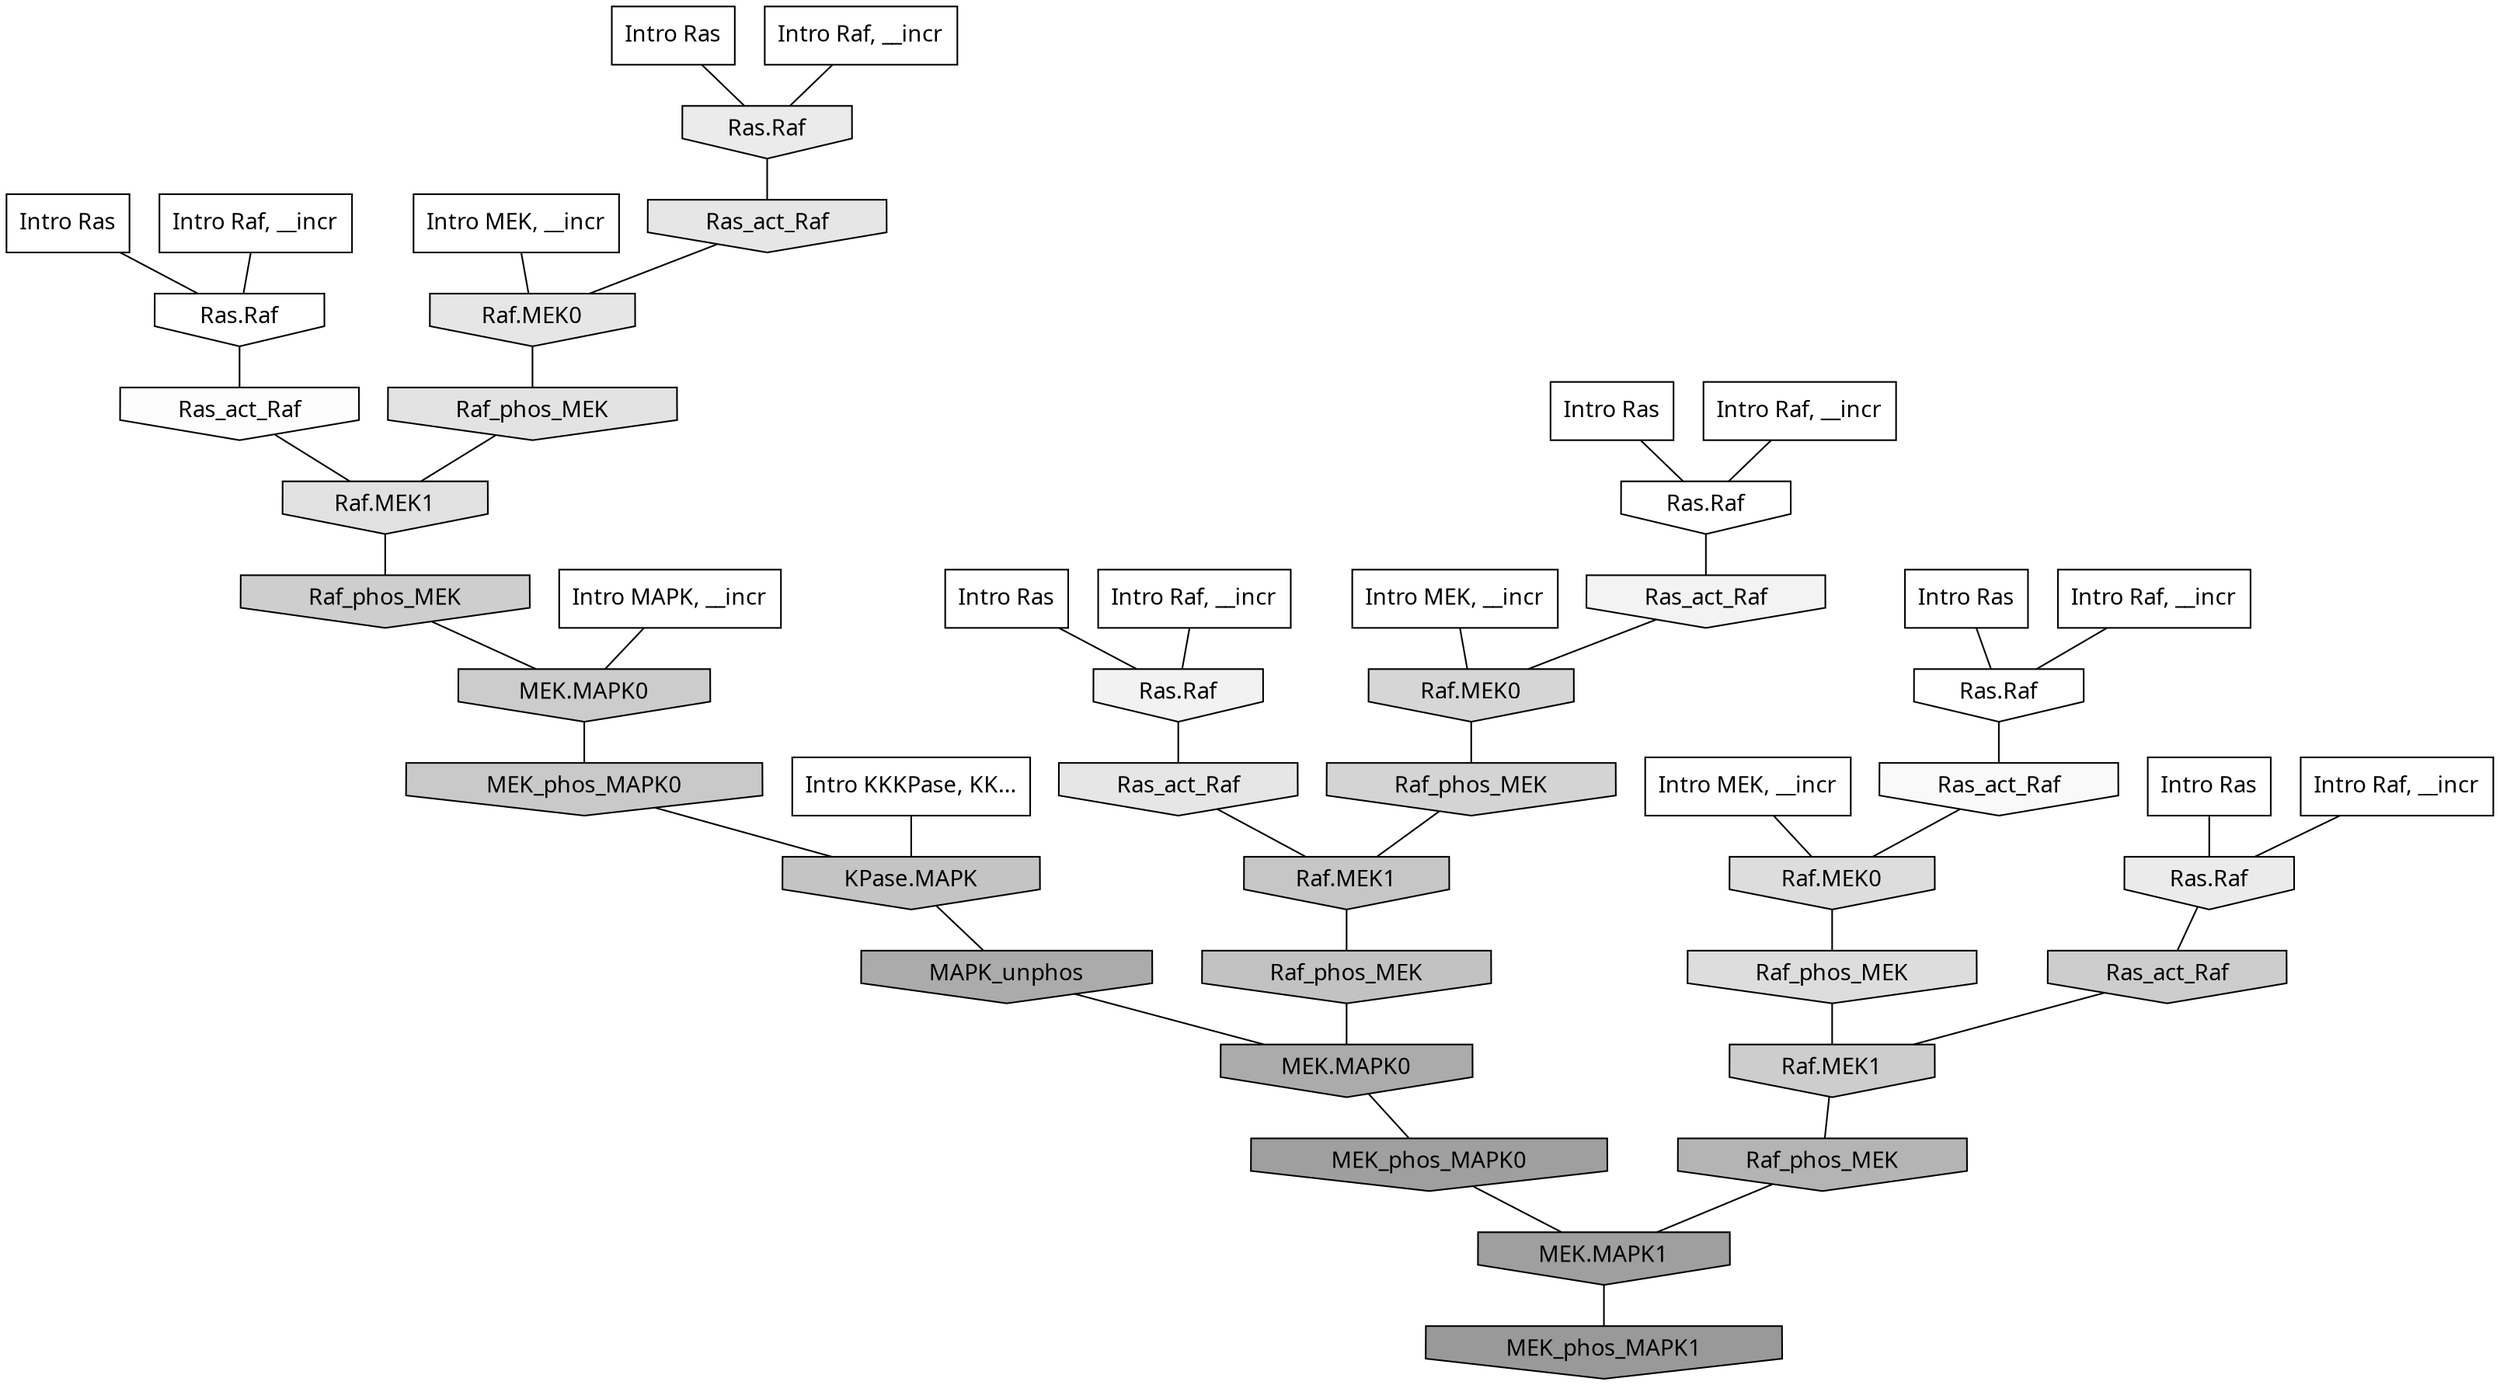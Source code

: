 digraph G{
  rankdir="TB";
  ranksep=0.30;
  node [fontname="CMU Serif"];
  edge [fontname="CMU Serif"];
  
  24 [label="Intro Ras", shape=rectangle, style=filled, fillcolor="0.000 0.000 1.000"]
  
  29 [label="Intro Ras", shape=rectangle, style=filled, fillcolor="0.000 0.000 1.000"]
  
  37 [label="Intro Ras", shape=rectangle, style=filled, fillcolor="0.000 0.000 1.000"]
  
  51 [label="Intro Ras", shape=rectangle, style=filled, fillcolor="0.000 0.000 1.000"]
  
  62 [label="Intro Ras", shape=rectangle, style=filled, fillcolor="0.000 0.000 1.000"]
  
  71 [label="Intro Ras", shape=rectangle, style=filled, fillcolor="0.000 0.000 1.000"]
  
  120 [label="Intro Raf, __incr", shape=rectangle, style=filled, fillcolor="0.000 0.000 1.000"]
  
  154 [label="Intro Raf, __incr", shape=rectangle, style=filled, fillcolor="0.000 0.000 1.000"]
  
  277 [label="Intro Raf, __incr", shape=rectangle, style=filled, fillcolor="0.000 0.000 1.000"]
  
  495 [label="Intro Raf, __incr", shape=rectangle, style=filled, fillcolor="0.000 0.000 1.000"]
  
  735 [label="Intro Raf, __incr", shape=rectangle, style=filled, fillcolor="0.000 0.000 1.000"]
  
  961 [label="Intro Raf, __incr", shape=rectangle, style=filled, fillcolor="0.000 0.000 1.000"]
  
  1502 [label="Intro MEK, __incr", shape=rectangle, style=filled, fillcolor="0.000 0.000 1.000"]
  
  1600 [label="Intro MEK, __incr", shape=rectangle, style=filled, fillcolor="0.000 0.000 1.000"]
  
  1869 [label="Intro MEK, __incr", shape=rectangle, style=filled, fillcolor="0.000 0.000 1.000"]
  
  2631 [label="Intro MAPK, __incr", shape=rectangle, style=filled, fillcolor="0.000 0.000 1.000"]
  
  3105 [label="Intro KKKPase, KK...", shape=rectangle, style=filled, fillcolor="0.000 0.000 1.000"]
  
  3238 [label="Ras.Raf", shape=invhouse, style=filled, fillcolor="0.000 0.000 1.000"]
  
  3245 [label="Ras.Raf", shape=invhouse, style=filled, fillcolor="0.000 0.000 1.000"]
  
  3256 [label="Ras.Raf", shape=invhouse, style=filled, fillcolor="0.000 0.000 1.000"]
  
  3404 [label="Ras_act_Raf", shape=invhouse, style=filled, fillcolor="0.000 0.000 0.989"]
  
  3524 [label="Ras_act_Raf", shape=invhouse, style=filled, fillcolor="0.000 0.000 0.973"]
  
  3816 [label="Ras_act_Raf", shape=invhouse, style=filled, fillcolor="0.000 0.000 0.951"]
  
  3908 [label="Ras.Raf", shape=invhouse, style=filled, fillcolor="0.000 0.000 0.946"]
  
  4410 [label="Ras.Raf", shape=invhouse, style=filled, fillcolor="0.000 0.000 0.921"]
  
  4434 [label="Ras.Raf", shape=invhouse, style=filled, fillcolor="0.000 0.000 0.919"]
  
  4821 [label="Ras_act_Raf", shape=invhouse, style=filled, fillcolor="0.000 0.000 0.901"]
  
  4823 [label="Raf.MEK0", shape=invhouse, style=filled, fillcolor="0.000 0.000 0.901"]
  
  4836 [label="Ras_act_Raf", shape=invhouse, style=filled, fillcolor="0.000 0.000 0.900"]
  
  5048 [label="Raf_phos_MEK", shape=invhouse, style=filled, fillcolor="0.000 0.000 0.889"]
  
  5263 [label="Raf.MEK1", shape=invhouse, style=filled, fillcolor="0.000 0.000 0.880"]
  
  5546 [label="Raf.MEK0", shape=invhouse, style=filled, fillcolor="0.000 0.000 0.866"]
  
  5608 [label="Raf_phos_MEK", shape=invhouse, style=filled, fillcolor="0.000 0.000 0.864"]
  
  6303 [label="Raf.MEK0", shape=invhouse, style=filled, fillcolor="0.000 0.000 0.837"]
  
  6435 [label="Raf_phos_MEK", shape=invhouse, style=filled, fillcolor="0.000 0.000 0.832"]
  
  7446 [label="Raf_phos_MEK", shape=invhouse, style=filled, fillcolor="0.000 0.000 0.805"]
  
  7564 [label="Ras_act_Raf", shape=invhouse, style=filled, fillcolor="0.000 0.000 0.803"]
  
  7566 [label="Raf.MEK1", shape=invhouse, style=filled, fillcolor="0.000 0.000 0.803"]
  
  7782 [label="MEK.MAPK0", shape=invhouse, style=filled, fillcolor="0.000 0.000 0.797"]
  
  8186 [label="MEK_phos_MAPK0", shape=invhouse, style=filled, fillcolor="0.000 0.000 0.788"]
  
  8654 [label="Raf.MEK1", shape=invhouse, style=filled, fillcolor="0.000 0.000 0.777"]
  
  8998 [label="KPase.MAPK", shape=invhouse, style=filled, fillcolor="0.000 0.000 0.768"]
  
  9547 [label="Raf_phos_MEK", shape=invhouse, style=filled, fillcolor="0.000 0.000 0.759"]
  
  13108 [label="Raf_phos_MEK", shape=invhouse, style=filled, fillcolor="0.000 0.000 0.707"]
  
  16153 [label="MAPK_unphos", shape=invhouse, style=filled, fillcolor="0.000 0.000 0.669"]
  
  16160 [label="MEK.MAPK0", shape=invhouse, style=filled, fillcolor="0.000 0.000 0.669"]
  
  17999 [label="MEK_phos_MAPK0", shape=invhouse, style=filled, fillcolor="0.000 0.000 0.625"]
  
  18000 [label="MEK.MAPK1", shape=invhouse, style=filled, fillcolor="0.000 0.000 0.625"]
  
  18817 [label="MEK_phos_MAPK1", shape=invhouse, style=filled, fillcolor="0.000 0.000 0.600"]
  
  
  18000 -> 18817 [dir=none, color="0.000 0.000 0.000"] 
  17999 -> 18000 [dir=none, color="0.000 0.000 0.000"] 
  16160 -> 17999 [dir=none, color="0.000 0.000 0.000"] 
  16153 -> 16160 [dir=none, color="0.000 0.000 0.000"] 
  13108 -> 18000 [dir=none, color="0.000 0.000 0.000"] 
  9547 -> 16160 [dir=none, color="0.000 0.000 0.000"] 
  8998 -> 16153 [dir=none, color="0.000 0.000 0.000"] 
  8654 -> 9547 [dir=none, color="0.000 0.000 0.000"] 
  8186 -> 8998 [dir=none, color="0.000 0.000 0.000"] 
  7782 -> 8186 [dir=none, color="0.000 0.000 0.000"] 
  7566 -> 13108 [dir=none, color="0.000 0.000 0.000"] 
  7564 -> 7566 [dir=none, color="0.000 0.000 0.000"] 
  7446 -> 7782 [dir=none, color="0.000 0.000 0.000"] 
  6435 -> 8654 [dir=none, color="0.000 0.000 0.000"] 
  6303 -> 6435 [dir=none, color="0.000 0.000 0.000"] 
  5608 -> 7566 [dir=none, color="0.000 0.000 0.000"] 
  5546 -> 5608 [dir=none, color="0.000 0.000 0.000"] 
  5263 -> 7446 [dir=none, color="0.000 0.000 0.000"] 
  5048 -> 5263 [dir=none, color="0.000 0.000 0.000"] 
  4836 -> 8654 [dir=none, color="0.000 0.000 0.000"] 
  4823 -> 5048 [dir=none, color="0.000 0.000 0.000"] 
  4821 -> 4823 [dir=none, color="0.000 0.000 0.000"] 
  4434 -> 4821 [dir=none, color="0.000 0.000 0.000"] 
  4410 -> 7564 [dir=none, color="0.000 0.000 0.000"] 
  3908 -> 4836 [dir=none, color="0.000 0.000 0.000"] 
  3816 -> 6303 [dir=none, color="0.000 0.000 0.000"] 
  3524 -> 5546 [dir=none, color="0.000 0.000 0.000"] 
  3404 -> 5263 [dir=none, color="0.000 0.000 0.000"] 
  3256 -> 3404 [dir=none, color="0.000 0.000 0.000"] 
  3245 -> 3524 [dir=none, color="0.000 0.000 0.000"] 
  3238 -> 3816 [dir=none, color="0.000 0.000 0.000"] 
  3105 -> 8998 [dir=none, color="0.000 0.000 0.000"] 
  2631 -> 7782 [dir=none, color="0.000 0.000 0.000"] 
  1869 -> 4823 [dir=none, color="0.000 0.000 0.000"] 
  1600 -> 5546 [dir=none, color="0.000 0.000 0.000"] 
  1502 -> 6303 [dir=none, color="0.000 0.000 0.000"] 
  961 -> 4410 [dir=none, color="0.000 0.000 0.000"] 
  735 -> 3908 [dir=none, color="0.000 0.000 0.000"] 
  495 -> 3245 [dir=none, color="0.000 0.000 0.000"] 
  277 -> 3256 [dir=none, color="0.000 0.000 0.000"] 
  154 -> 3238 [dir=none, color="0.000 0.000 0.000"] 
  120 -> 4434 [dir=none, color="0.000 0.000 0.000"] 
  71 -> 3908 [dir=none, color="0.000 0.000 0.000"] 
  62 -> 3245 [dir=none, color="0.000 0.000 0.000"] 
  51 -> 3238 [dir=none, color="0.000 0.000 0.000"] 
  37 -> 4410 [dir=none, color="0.000 0.000 0.000"] 
  29 -> 4434 [dir=none, color="0.000 0.000 0.000"] 
  24 -> 3256 [dir=none, color="0.000 0.000 0.000"] 
  
  }
